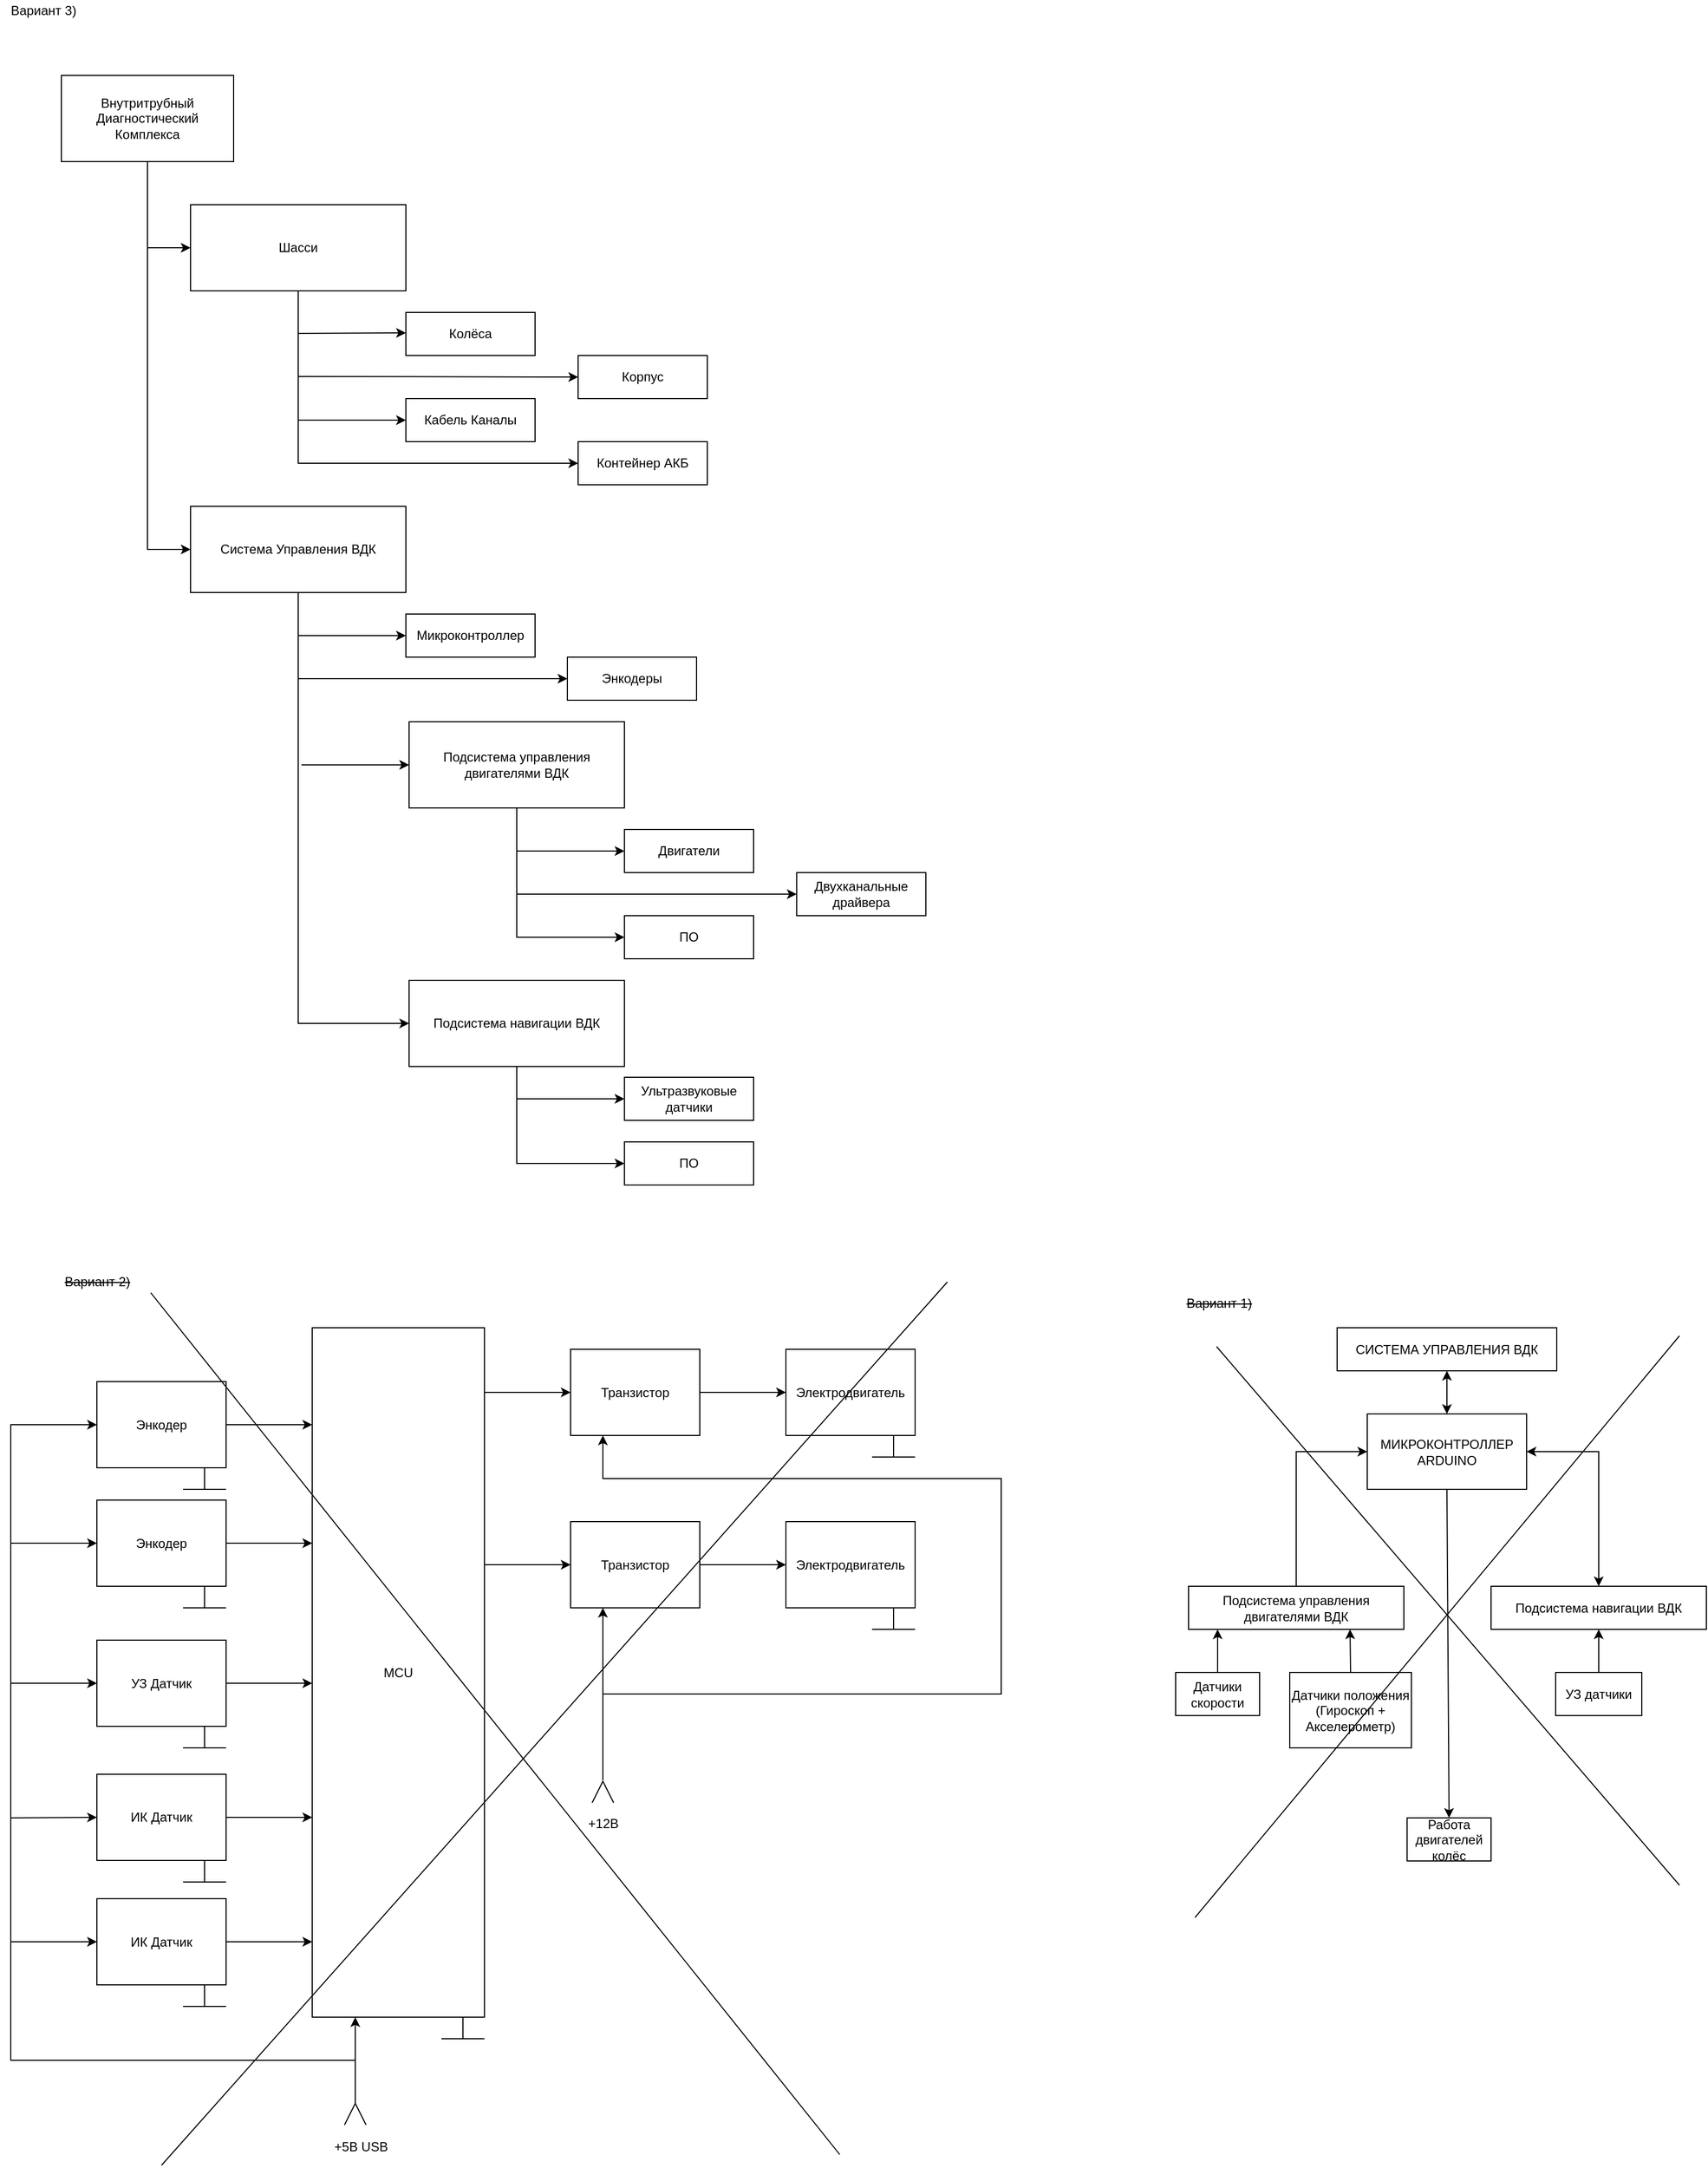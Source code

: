 <mxfile version="20.0.1" type="github">
  <diagram id="5dE5xkKQiMpUn0vgo6UY" name="Page-1">
    <mxGraphModel dx="2249" dy="1963" grid="1" gridSize="10" guides="1" tooltips="1" connect="1" arrows="1" fold="1" page="1" pageScale="1" pageWidth="827" pageHeight="1169" math="0" shadow="0">
      <root>
        <mxCell id="0" />
        <mxCell id="1" parent="0" />
        <mxCell id="9jfscR_lfVypMq8dOFOs-2" value="СИСТЕМА УПРАВЛЕНИЯ ВДК" style="rounded=0;whiteSpace=wrap;html=1;" parent="1" vertex="1">
          <mxGeometry x="432" y="72.5" width="204" height="40" as="geometry" />
        </mxCell>
        <mxCell id="9jfscR_lfVypMq8dOFOs-3" value="Подсистема управления двигателями ВДК" style="rounded=0;whiteSpace=wrap;html=1;" parent="1" vertex="1">
          <mxGeometry x="294" y="312.5" width="200" height="40" as="geometry" />
        </mxCell>
        <mxCell id="9jfscR_lfVypMq8dOFOs-4" value="Подсистема навигации ВДК" style="rounded=0;whiteSpace=wrap;html=1;" parent="1" vertex="1">
          <mxGeometry x="575" y="312.5" width="200" height="40" as="geometry" />
        </mxCell>
        <mxCell id="9jfscR_lfVypMq8dOFOs-8" value="Датчики скорости" style="rounded=0;whiteSpace=wrap;html=1;" parent="1" vertex="1">
          <mxGeometry x="282" y="392.5" width="78" height="40" as="geometry" />
        </mxCell>
        <mxCell id="9jfscR_lfVypMq8dOFOs-14" value="" style="endArrow=classic;html=1;rounded=0;entryX=0.25;entryY=1;entryDx=0;entryDy=0;exitX=0.5;exitY=0;exitDx=0;exitDy=0;" parent="1" source="9jfscR_lfVypMq8dOFOs-8" edge="1">
          <mxGeometry width="50" height="50" relative="1" as="geometry">
            <mxPoint x="299" y="445.5" as="sourcePoint" />
            <mxPoint x="321" y="352.5" as="targetPoint" />
          </mxGeometry>
        </mxCell>
        <mxCell id="9jfscR_lfVypMq8dOFOs-16" value="Датчики положения (Гироскоп + Акселерометр)" style="rounded=0;whiteSpace=wrap;html=1;" parent="1" vertex="1">
          <mxGeometry x="388" y="392.5" width="113" height="70" as="geometry" />
        </mxCell>
        <mxCell id="9jfscR_lfVypMq8dOFOs-19" value="" style="endArrow=classic;html=1;rounded=0;exitX=0.5;exitY=0;exitDx=0;exitDy=0;entryX=0.75;entryY=1;entryDx=0;entryDy=0;" parent="1" source="9jfscR_lfVypMq8dOFOs-16" target="9jfscR_lfVypMq8dOFOs-3" edge="1">
          <mxGeometry width="50" height="50" relative="1" as="geometry">
            <mxPoint x="793" y="403.5" as="sourcePoint" />
            <mxPoint x="404" y="382.5" as="targetPoint" />
            <Array as="points" />
          </mxGeometry>
        </mxCell>
        <mxCell id="9jfscR_lfVypMq8dOFOs-20" value="Работа двигателей колёс" style="rounded=0;whiteSpace=wrap;html=1;" parent="1" vertex="1">
          <mxGeometry x="497" y="527.5" width="78" height="40" as="geometry" />
        </mxCell>
        <mxCell id="9jfscR_lfVypMq8dOFOs-23" value="УЗ датчики" style="rounded=0;whiteSpace=wrap;html=1;" parent="1" vertex="1">
          <mxGeometry x="635" y="392.5" width="80" height="40" as="geometry" />
        </mxCell>
        <mxCell id="9jfscR_lfVypMq8dOFOs-24" value="" style="endArrow=classic;html=1;rounded=0;exitX=0.5;exitY=0;exitDx=0;exitDy=0;entryX=0.75;entryY=1;entryDx=0;entryDy=0;" parent="1" source="9jfscR_lfVypMq8dOFOs-23" edge="1">
          <mxGeometry width="50" height="50" relative="1" as="geometry">
            <mxPoint x="743" y="405.5" as="sourcePoint" />
            <mxPoint x="675" y="352.5" as="targetPoint" />
          </mxGeometry>
        </mxCell>
        <mxCell id="9jfscR_lfVypMq8dOFOs-32" value="МИКРОКОНТРОЛЛЕР ARDUINO" style="rounded=0;whiteSpace=wrap;html=1;" parent="1" vertex="1">
          <mxGeometry x="460" y="152.5" width="148" height="70" as="geometry" />
        </mxCell>
        <mxCell id="9jfscR_lfVypMq8dOFOs-33" value="" style="endArrow=classic;html=1;rounded=0;exitX=0.5;exitY=0;exitDx=0;exitDy=0;entryX=0;entryY=0.5;entryDx=0;entryDy=0;" parent="1" source="9jfscR_lfVypMq8dOFOs-3" target="9jfscR_lfVypMq8dOFOs-32" edge="1">
          <mxGeometry width="50" height="50" relative="1" as="geometry">
            <mxPoint x="392" y="312.5" as="sourcePoint" />
            <mxPoint x="442" y="262.5" as="targetPoint" />
            <Array as="points">
              <mxPoint x="394" y="187.5" />
            </Array>
          </mxGeometry>
        </mxCell>
        <mxCell id="9jfscR_lfVypMq8dOFOs-35" value="" style="endArrow=classic;startArrow=classic;html=1;rounded=0;entryX=1;entryY=0.5;entryDx=0;entryDy=0;exitX=0.5;exitY=0;exitDx=0;exitDy=0;" parent="1" source="9jfscR_lfVypMq8dOFOs-4" target="9jfscR_lfVypMq8dOFOs-32" edge="1">
          <mxGeometry width="50" height="50" relative="1" as="geometry">
            <mxPoint x="592" y="342.5" as="sourcePoint" />
            <mxPoint x="642" y="292.5" as="targetPoint" />
            <Array as="points">
              <mxPoint x="675" y="187.5" />
            </Array>
          </mxGeometry>
        </mxCell>
        <mxCell id="9jfscR_lfVypMq8dOFOs-36" value="" style="endArrow=classic;startArrow=classic;html=1;rounded=0;entryX=0.5;entryY=1;entryDx=0;entryDy=0;" parent="1" source="9jfscR_lfVypMq8dOFOs-32" target="9jfscR_lfVypMq8dOFOs-2" edge="1">
          <mxGeometry width="50" height="50" relative="1" as="geometry">
            <mxPoint x="592" y="342.5" as="sourcePoint" />
            <mxPoint x="642" y="292.5" as="targetPoint" />
          </mxGeometry>
        </mxCell>
        <mxCell id="9jfscR_lfVypMq8dOFOs-37" value="" style="endArrow=classic;html=1;rounded=0;exitX=0.5;exitY=1;exitDx=0;exitDy=0;entryX=0.5;entryY=0;entryDx=0;entryDy=0;" parent="1" source="9jfscR_lfVypMq8dOFOs-32" target="9jfscR_lfVypMq8dOFOs-20" edge="1">
          <mxGeometry width="50" height="50" relative="1" as="geometry">
            <mxPoint x="592" y="342.5" as="sourcePoint" />
            <mxPoint x="642" y="292.5" as="targetPoint" />
          </mxGeometry>
        </mxCell>
        <mxCell id="LsZMY1T1WmtSOBuxNTz7-1" value="MCU" style="rounded=0;whiteSpace=wrap;html=1;" parent="1" vertex="1">
          <mxGeometry x="-520" y="72.5" width="160" height="640" as="geometry" />
        </mxCell>
        <mxCell id="LsZMY1T1WmtSOBuxNTz7-2" value="Энкодер" style="rounded=0;whiteSpace=wrap;html=1;" parent="1" vertex="1">
          <mxGeometry x="-720" y="232.5" width="120" height="80" as="geometry" />
        </mxCell>
        <mxCell id="LsZMY1T1WmtSOBuxNTz7-4" value="УЗ Датчик" style="rounded=0;whiteSpace=wrap;html=1;" parent="1" vertex="1">
          <mxGeometry x="-720" y="362.5" width="120" height="80" as="geometry" />
        </mxCell>
        <mxCell id="LsZMY1T1WmtSOBuxNTz7-5" value="" style="endArrow=classic;html=1;rounded=0;exitX=1;exitY=0.5;exitDx=0;exitDy=0;" parent="1" source="LsZMY1T1WmtSOBuxNTz7-2" edge="1">
          <mxGeometry width="50" height="50" relative="1" as="geometry">
            <mxPoint x="-590" y="292.5" as="sourcePoint" />
            <mxPoint x="-520" y="272.5" as="targetPoint" />
          </mxGeometry>
        </mxCell>
        <mxCell id="LsZMY1T1WmtSOBuxNTz7-8" value="" style="endArrow=classic;html=1;rounded=0;exitX=1;exitY=0.5;exitDx=0;exitDy=0;" parent="1" source="LsZMY1T1WmtSOBuxNTz7-4" edge="1">
          <mxGeometry width="50" height="50" relative="1" as="geometry">
            <mxPoint x="-600" y="401.5" as="sourcePoint" />
            <mxPoint x="-520" y="402.5" as="targetPoint" />
          </mxGeometry>
        </mxCell>
        <mxCell id="LsZMY1T1WmtSOBuxNTz7-9" value="Транзистор" style="rounded=0;whiteSpace=wrap;html=1;" parent="1" vertex="1">
          <mxGeometry x="-280" y="252.5" width="120" height="80" as="geometry" />
        </mxCell>
        <mxCell id="LsZMY1T1WmtSOBuxNTz7-10" value="" style="endArrow=classic;html=1;rounded=0;entryX=0;entryY=0.5;entryDx=0;entryDy=0;exitX=1;exitY=0.5;exitDx=0;exitDy=0;" parent="1" target="LsZMY1T1WmtSOBuxNTz7-9" edge="1">
          <mxGeometry width="50" height="50" relative="1" as="geometry">
            <mxPoint x="-360" y="292.5" as="sourcePoint" />
            <mxPoint x="-280" y="292" as="targetPoint" />
          </mxGeometry>
        </mxCell>
        <mxCell id="LsZMY1T1WmtSOBuxNTz7-11" value="Электродвигатель" style="rounded=0;whiteSpace=wrap;html=1;" parent="1" vertex="1">
          <mxGeometry x="-80" y="252.5" width="120" height="80" as="geometry" />
        </mxCell>
        <mxCell id="LsZMY1T1WmtSOBuxNTz7-12" value="" style="endArrow=classic;html=1;rounded=0;entryX=0;entryY=0.5;entryDx=0;entryDy=0;exitX=1;exitY=0.5;exitDx=0;exitDy=0;" parent="1" source="LsZMY1T1WmtSOBuxNTz7-9" target="LsZMY1T1WmtSOBuxNTz7-11" edge="1">
          <mxGeometry width="50" height="50" relative="1" as="geometry">
            <mxPoint x="-170" y="262.5" as="sourcePoint" />
            <mxPoint x="-80" y="292" as="targetPoint" />
          </mxGeometry>
        </mxCell>
        <mxCell id="LsZMY1T1WmtSOBuxNTz7-17" value="" style="endArrow=none;html=1;rounded=0;entryX=0.25;entryY=1;entryDx=0;entryDy=0;" parent="1" edge="1">
          <mxGeometry width="50" height="50" relative="1" as="geometry">
            <mxPoint x="-600" y="462.5" as="sourcePoint" />
            <mxPoint x="-620" y="442.5" as="targetPoint" />
            <Array as="points">
              <mxPoint x="-640" y="462.5" />
              <mxPoint x="-620" y="462.5" />
            </Array>
          </mxGeometry>
        </mxCell>
        <mxCell id="LsZMY1T1WmtSOBuxNTz7-18" value="" style="endArrow=none;html=1;rounded=0;entryX=0.25;entryY=1;entryDx=0;entryDy=0;" parent="1" edge="1">
          <mxGeometry width="50" height="50" relative="1" as="geometry">
            <mxPoint x="-600" y="332.5" as="sourcePoint" />
            <mxPoint x="-620" y="312.5" as="targetPoint" />
            <Array as="points">
              <mxPoint x="-640" y="332.5" />
              <mxPoint x="-620" y="332.5" />
            </Array>
          </mxGeometry>
        </mxCell>
        <mxCell id="LsZMY1T1WmtSOBuxNTz7-22" value="" style="endArrow=none;html=1;rounded=0;entryX=0.25;entryY=1;entryDx=0;entryDy=0;" parent="1" edge="1">
          <mxGeometry width="50" height="50" relative="1" as="geometry">
            <mxPoint x="-360" y="732.5" as="sourcePoint" />
            <mxPoint x="-380" y="712.5" as="targetPoint" />
            <Array as="points">
              <mxPoint x="-400" y="732.5" />
              <mxPoint x="-380" y="732.5" />
            </Array>
          </mxGeometry>
        </mxCell>
        <mxCell id="LsZMY1T1WmtSOBuxNTz7-23" value="" style="endArrow=none;html=1;rounded=0;entryX=0.25;entryY=1;entryDx=0;entryDy=0;" parent="1" edge="1">
          <mxGeometry width="50" height="50" relative="1" as="geometry">
            <mxPoint x="40" y="352.5" as="sourcePoint" />
            <mxPoint x="20" y="332.5" as="targetPoint" />
            <Array as="points">
              <mxPoint y="352.5" />
              <mxPoint x="20" y="352.5" />
            </Array>
          </mxGeometry>
        </mxCell>
        <mxCell id="LsZMY1T1WmtSOBuxNTz7-36" value="" style="endArrow=none;html=1;rounded=0;" parent="1" edge="1">
          <mxGeometry width="50" height="50" relative="1" as="geometry">
            <mxPoint x="-490" y="812.5" as="sourcePoint" />
            <mxPoint x="-470" y="812.5" as="targetPoint" />
            <Array as="points">
              <mxPoint x="-480" y="792.5" />
            </Array>
          </mxGeometry>
        </mxCell>
        <mxCell id="LsZMY1T1WmtSOBuxNTz7-37" value="+5В USB" style="text;html=1;align=center;verticalAlign=middle;resizable=0;points=[];autosize=1;strokeColor=none;fillColor=none;" parent="1" vertex="1">
          <mxGeometry x="-510" y="822.5" width="70" height="20" as="geometry" />
        </mxCell>
        <mxCell id="LsZMY1T1WmtSOBuxNTz7-38" value="+12В" style="text;html=1;align=center;verticalAlign=middle;resizable=0;points=[];autosize=1;strokeColor=none;fillColor=none;" parent="1" vertex="1">
          <mxGeometry x="-270" y="522.5" width="40" height="20" as="geometry" />
        </mxCell>
        <mxCell id="LsZMY1T1WmtSOBuxNTz7-39" value="" style="endArrow=none;html=1;rounded=0;" parent="1" edge="1">
          <mxGeometry width="50" height="50" relative="1" as="geometry">
            <mxPoint x="-260" y="513.5" as="sourcePoint" />
            <mxPoint x="-240" y="513.5" as="targetPoint" />
            <Array as="points">
              <mxPoint x="-250" y="493.5" />
            </Array>
          </mxGeometry>
        </mxCell>
        <mxCell id="LsZMY1T1WmtSOBuxNTz7-41" value="" style="endArrow=classic;html=1;rounded=0;entryX=0.25;entryY=1;entryDx=0;entryDy=0;" parent="1" target="LsZMY1T1WmtSOBuxNTz7-9" edge="1">
          <mxGeometry width="50" height="50" relative="1" as="geometry">
            <mxPoint x="-250" y="492.5" as="sourcePoint" />
            <mxPoint x="-210" y="352.5" as="targetPoint" />
          </mxGeometry>
        </mxCell>
        <mxCell id="LsZMY1T1WmtSOBuxNTz7-42" value="&lt;strike&gt;Вариант 2)&lt;/strike&gt;" style="text;html=1;align=center;verticalAlign=middle;resizable=0;points=[];autosize=1;strokeColor=none;fillColor=none;" parent="1" vertex="1">
          <mxGeometry x="-760" y="20" width="80" height="20" as="geometry" />
        </mxCell>
        <mxCell id="LsZMY1T1WmtSOBuxNTz7-43" value="&lt;strike&gt;Вариант 1)&lt;/strike&gt;" style="text;html=1;align=center;verticalAlign=middle;resizable=0;points=[];autosize=1;strokeColor=none;fillColor=none;" parent="1" vertex="1">
          <mxGeometry x="282" y="40" width="80" height="20" as="geometry" />
        </mxCell>
        <mxCell id="LsZMY1T1WmtSOBuxNTz7-44" value="Транзистор" style="rounded=0;whiteSpace=wrap;html=1;" parent="1" vertex="1">
          <mxGeometry x="-280" y="92.5" width="120" height="80" as="geometry" />
        </mxCell>
        <mxCell id="LsZMY1T1WmtSOBuxNTz7-45" value="" style="endArrow=classic;html=1;rounded=0;entryX=0;entryY=0.5;entryDx=0;entryDy=0;exitX=1;exitY=0.5;exitDx=0;exitDy=0;" parent="1" target="LsZMY1T1WmtSOBuxNTz7-44" edge="1">
          <mxGeometry width="50" height="50" relative="1" as="geometry">
            <mxPoint x="-360" y="132.5" as="sourcePoint" />
            <mxPoint x="-280" y="132" as="targetPoint" />
          </mxGeometry>
        </mxCell>
        <mxCell id="LsZMY1T1WmtSOBuxNTz7-46" value="Электродвигатель" style="rounded=0;whiteSpace=wrap;html=1;" parent="1" vertex="1">
          <mxGeometry x="-80" y="92.5" width="120" height="80" as="geometry" />
        </mxCell>
        <mxCell id="LsZMY1T1WmtSOBuxNTz7-47" value="" style="endArrow=classic;html=1;rounded=0;entryX=0;entryY=0.5;entryDx=0;entryDy=0;exitX=1;exitY=0.5;exitDx=0;exitDy=0;" parent="1" source="LsZMY1T1WmtSOBuxNTz7-44" target="LsZMY1T1WmtSOBuxNTz7-46" edge="1">
          <mxGeometry width="50" height="50" relative="1" as="geometry">
            <mxPoint x="-170" y="102.5" as="sourcePoint" />
            <mxPoint x="-80" y="132" as="targetPoint" />
          </mxGeometry>
        </mxCell>
        <mxCell id="LsZMY1T1WmtSOBuxNTz7-48" value="" style="endArrow=none;html=1;rounded=0;entryX=0.25;entryY=1;entryDx=0;entryDy=0;" parent="1" edge="1">
          <mxGeometry width="50" height="50" relative="1" as="geometry">
            <mxPoint x="40" y="192.5" as="sourcePoint" />
            <mxPoint x="20" y="172.5" as="targetPoint" />
            <Array as="points">
              <mxPoint y="192.5" />
              <mxPoint x="20" y="192.5" />
            </Array>
          </mxGeometry>
        </mxCell>
        <mxCell id="LsZMY1T1WmtSOBuxNTz7-50" value="" style="endArrow=classic;html=1;rounded=0;entryX=0.25;entryY=1;entryDx=0;entryDy=0;" parent="1" target="LsZMY1T1WmtSOBuxNTz7-44" edge="1">
          <mxGeometry width="50" height="50" relative="1" as="geometry">
            <mxPoint x="-250" y="412.5" as="sourcePoint" />
            <mxPoint x="160" y="412.5" as="targetPoint" />
            <Array as="points">
              <mxPoint x="120" y="412.5" />
              <mxPoint x="120" y="212.5" />
              <mxPoint x="-250" y="212.5" />
            </Array>
          </mxGeometry>
        </mxCell>
        <mxCell id="LsZMY1T1WmtSOBuxNTz7-53" value="Энкодер" style="rounded=0;whiteSpace=wrap;html=1;" parent="1" vertex="1">
          <mxGeometry x="-720" y="122.5" width="120" height="80" as="geometry" />
        </mxCell>
        <mxCell id="LsZMY1T1WmtSOBuxNTz7-54" value="" style="endArrow=classic;html=1;rounded=0;exitX=1;exitY=0.5;exitDx=0;exitDy=0;" parent="1" source="LsZMY1T1WmtSOBuxNTz7-53" edge="1">
          <mxGeometry width="50" height="50" relative="1" as="geometry">
            <mxPoint x="-590" y="182.5" as="sourcePoint" />
            <mxPoint x="-520" y="162.5" as="targetPoint" />
          </mxGeometry>
        </mxCell>
        <mxCell id="LsZMY1T1WmtSOBuxNTz7-55" value="" style="endArrow=none;html=1;rounded=0;entryX=0.25;entryY=1;entryDx=0;entryDy=0;" parent="1" edge="1">
          <mxGeometry width="50" height="50" relative="1" as="geometry">
            <mxPoint x="-600" y="222.5" as="sourcePoint" />
            <mxPoint x="-620" y="202.5" as="targetPoint" />
            <Array as="points">
              <mxPoint x="-640" y="222.5" />
              <mxPoint x="-620" y="222.5" />
            </Array>
          </mxGeometry>
        </mxCell>
        <mxCell id="LsZMY1T1WmtSOBuxNTz7-56" value="ИК Датчик" style="rounded=0;whiteSpace=wrap;html=1;" parent="1" vertex="1">
          <mxGeometry x="-720" y="487" width="120" height="80" as="geometry" />
        </mxCell>
        <mxCell id="LsZMY1T1WmtSOBuxNTz7-57" value="" style="endArrow=classic;html=1;rounded=0;exitX=1;exitY=0.5;exitDx=0;exitDy=0;" parent="1" source="LsZMY1T1WmtSOBuxNTz7-56" edge="1">
          <mxGeometry width="50" height="50" relative="1" as="geometry">
            <mxPoint x="-600" y="526" as="sourcePoint" />
            <mxPoint x="-520" y="527" as="targetPoint" />
          </mxGeometry>
        </mxCell>
        <mxCell id="LsZMY1T1WmtSOBuxNTz7-58" value="" style="endArrow=none;html=1;rounded=0;entryX=0.25;entryY=1;entryDx=0;entryDy=0;" parent="1" edge="1">
          <mxGeometry width="50" height="50" relative="1" as="geometry">
            <mxPoint x="-600" y="587" as="sourcePoint" />
            <mxPoint x="-620" y="567" as="targetPoint" />
            <Array as="points">
              <mxPoint x="-640" y="587" />
              <mxPoint x="-620" y="587" />
            </Array>
          </mxGeometry>
        </mxCell>
        <mxCell id="LsZMY1T1WmtSOBuxNTz7-59" value="ИК Датчик" style="rounded=0;whiteSpace=wrap;html=1;" parent="1" vertex="1">
          <mxGeometry x="-720" y="602.5" width="120" height="80" as="geometry" />
        </mxCell>
        <mxCell id="LsZMY1T1WmtSOBuxNTz7-60" value="" style="endArrow=classic;html=1;rounded=0;exitX=1;exitY=0.5;exitDx=0;exitDy=0;" parent="1" source="LsZMY1T1WmtSOBuxNTz7-59" edge="1">
          <mxGeometry width="50" height="50" relative="1" as="geometry">
            <mxPoint x="-600" y="641.5" as="sourcePoint" />
            <mxPoint x="-520" y="642.5" as="targetPoint" />
          </mxGeometry>
        </mxCell>
        <mxCell id="LsZMY1T1WmtSOBuxNTz7-61" value="" style="endArrow=none;html=1;rounded=0;entryX=0.25;entryY=1;entryDx=0;entryDy=0;" parent="1" edge="1">
          <mxGeometry width="50" height="50" relative="1" as="geometry">
            <mxPoint x="-600" y="702.5" as="sourcePoint" />
            <mxPoint x="-620" y="682.5" as="targetPoint" />
            <Array as="points">
              <mxPoint x="-640" y="702.5" />
              <mxPoint x="-620" y="702.5" />
            </Array>
          </mxGeometry>
        </mxCell>
        <mxCell id="LsZMY1T1WmtSOBuxNTz7-62" value="" style="endArrow=classic;html=1;rounded=0;entryX=0.25;entryY=1;entryDx=0;entryDy=0;" parent="1" target="LsZMY1T1WmtSOBuxNTz7-1" edge="1">
          <mxGeometry width="50" height="50" relative="1" as="geometry">
            <mxPoint x="-480" y="792.5" as="sourcePoint" />
            <mxPoint x="-330" y="582.5" as="targetPoint" />
          </mxGeometry>
        </mxCell>
        <mxCell id="LsZMY1T1WmtSOBuxNTz7-63" value="" style="endArrow=classic;html=1;rounded=0;entryX=0;entryY=0.5;entryDx=0;entryDy=0;" parent="1" target="LsZMY1T1WmtSOBuxNTz7-53" edge="1">
          <mxGeometry width="50" height="50" relative="1" as="geometry">
            <mxPoint x="-480" y="752.5" as="sourcePoint" />
            <mxPoint x="-810" y="722.5" as="targetPoint" />
            <Array as="points">
              <mxPoint x="-800" y="752.5" />
              <mxPoint x="-800" y="162.5" />
            </Array>
          </mxGeometry>
        </mxCell>
        <mxCell id="LsZMY1T1WmtSOBuxNTz7-65" value="" style="endArrow=classic;html=1;rounded=0;entryX=0;entryY=0.5;entryDx=0;entryDy=0;" parent="1" target="LsZMY1T1WmtSOBuxNTz7-2" edge="1">
          <mxGeometry width="50" height="50" relative="1" as="geometry">
            <mxPoint x="-800" y="272.5" as="sourcePoint" />
            <mxPoint x="-330" y="502.5" as="targetPoint" />
          </mxGeometry>
        </mxCell>
        <mxCell id="LsZMY1T1WmtSOBuxNTz7-67" value="" style="endArrow=classic;html=1;rounded=0;entryX=0;entryY=0.5;entryDx=0;entryDy=0;" parent="1" target="LsZMY1T1WmtSOBuxNTz7-4" edge="1">
          <mxGeometry width="50" height="50" relative="1" as="geometry">
            <mxPoint x="-800" y="402.5" as="sourcePoint" />
            <mxPoint x="-330" y="462.5" as="targetPoint" />
          </mxGeometry>
        </mxCell>
        <mxCell id="LsZMY1T1WmtSOBuxNTz7-68" value="" style="endArrow=classic;html=1;rounded=0;entryX=0;entryY=0.5;entryDx=0;entryDy=0;" parent="1" target="LsZMY1T1WmtSOBuxNTz7-59" edge="1">
          <mxGeometry width="50" height="50" relative="1" as="geometry">
            <mxPoint x="-800" y="642.5" as="sourcePoint" />
            <mxPoint x="-330" y="392.5" as="targetPoint" />
          </mxGeometry>
        </mxCell>
        <mxCell id="LsZMY1T1WmtSOBuxNTz7-69" value="" style="endArrow=classic;html=1;rounded=0;entryX=0;entryY=0.5;entryDx=0;entryDy=0;" parent="1" target="LsZMY1T1WmtSOBuxNTz7-56" edge="1">
          <mxGeometry width="50" height="50" relative="1" as="geometry">
            <mxPoint x="-800" y="527.5" as="sourcePoint" />
            <mxPoint x="-330" y="392.5" as="targetPoint" />
          </mxGeometry>
        </mxCell>
        <mxCell id="LsZMY1T1WmtSOBuxNTz7-70" value="" style="endArrow=none;html=1;rounded=0;" parent="1" edge="1">
          <mxGeometry width="50" height="50" relative="1" as="geometry">
            <mxPoint x="750" y="590" as="sourcePoint" />
            <mxPoint x="320" y="90" as="targetPoint" />
          </mxGeometry>
        </mxCell>
        <mxCell id="LsZMY1T1WmtSOBuxNTz7-71" value="" style="endArrow=none;html=1;rounded=0;" parent="1" edge="1">
          <mxGeometry width="50" height="50" relative="1" as="geometry">
            <mxPoint x="300" y="620" as="sourcePoint" />
            <mxPoint x="750" y="80" as="targetPoint" />
          </mxGeometry>
        </mxCell>
        <mxCell id="iKRWtwtgqfNoJF-iqgra-1" value="Внутритрубный&lt;br&gt;Диагностический&lt;br&gt;Комплекса" style="rounded=0;whiteSpace=wrap;html=1;" parent="1" vertex="1">
          <mxGeometry x="-753" y="-1090" width="160" height="80" as="geometry" />
        </mxCell>
        <mxCell id="iKRWtwtgqfNoJF-iqgra-2" value="Шасси" style="rounded=0;whiteSpace=wrap;html=1;" parent="1" vertex="1">
          <mxGeometry x="-633" y="-970" width="200" height="80" as="geometry" />
        </mxCell>
        <mxCell id="iKRWtwtgqfNoJF-iqgra-3" value="Подсистема управления &lt;br&gt;двигателями ВДК" style="rounded=0;whiteSpace=wrap;html=1;" parent="1" vertex="1">
          <mxGeometry x="-430" y="-490" width="200" height="80" as="geometry" />
        </mxCell>
        <mxCell id="iKRWtwtgqfNoJF-iqgra-4" value="Система Управления ВДК" style="rounded=0;whiteSpace=wrap;html=1;" parent="1" vertex="1">
          <mxGeometry x="-633" y="-690" width="200" height="80" as="geometry" />
        </mxCell>
        <mxCell id="iKRWtwtgqfNoJF-iqgra-5" value="" style="endArrow=classic;html=1;rounded=0;exitX=0.5;exitY=1;exitDx=0;exitDy=0;entryX=0;entryY=0.5;entryDx=0;entryDy=0;" parent="1" source="iKRWtwtgqfNoJF-iqgra-1" target="iKRWtwtgqfNoJF-iqgra-4" edge="1">
          <mxGeometry width="50" height="50" relative="1" as="geometry">
            <mxPoint x="-53" y="-800" as="sourcePoint" />
            <mxPoint x="-3" y="-850" as="targetPoint" />
            <Array as="points">
              <mxPoint x="-673" y="-650" />
            </Array>
          </mxGeometry>
        </mxCell>
        <mxCell id="iKRWtwtgqfNoJF-iqgra-6" value="Колёса" style="rounded=0;whiteSpace=wrap;html=1;" parent="1" vertex="1">
          <mxGeometry x="-433" y="-870" width="120" height="40" as="geometry" />
        </mxCell>
        <mxCell id="iKRWtwtgqfNoJF-iqgra-7" value="Корпус" style="rounded=0;whiteSpace=wrap;html=1;" parent="1" vertex="1">
          <mxGeometry x="-273" y="-830" width="120" height="40" as="geometry" />
        </mxCell>
        <mxCell id="iKRWtwtgqfNoJF-iqgra-12" value="Контейнер АКБ" style="rounded=0;whiteSpace=wrap;html=1;" parent="1" vertex="1">
          <mxGeometry x="-273" y="-750" width="120" height="40" as="geometry" />
        </mxCell>
        <mxCell id="iKRWtwtgqfNoJF-iqgra-14" value="Кабель Каналы" style="rounded=0;whiteSpace=wrap;html=1;" parent="1" vertex="1">
          <mxGeometry x="-433" y="-790" width="120" height="40" as="geometry" />
        </mxCell>
        <mxCell id="iKRWtwtgqfNoJF-iqgra-15" value="" style="endArrow=classic;html=1;rounded=0;exitX=0.5;exitY=1;exitDx=0;exitDy=0;entryX=0;entryY=0.5;entryDx=0;entryDy=0;" parent="1" source="iKRWtwtgqfNoJF-iqgra-2" target="iKRWtwtgqfNoJF-iqgra-12" edge="1">
          <mxGeometry width="50" height="50" relative="1" as="geometry">
            <mxPoint x="-533" y="-830" as="sourcePoint" />
            <mxPoint x="-413" y="-610" as="targetPoint" />
            <Array as="points">
              <mxPoint x="-533" y="-730" />
            </Array>
          </mxGeometry>
        </mxCell>
        <mxCell id="iKRWtwtgqfNoJF-iqgra-16" value="" style="endArrow=classic;html=1;rounded=0;entryX=0;entryY=0.5;entryDx=0;entryDy=0;" parent="1" target="iKRWtwtgqfNoJF-iqgra-14" edge="1">
          <mxGeometry width="50" height="50" relative="1" as="geometry">
            <mxPoint x="-533" y="-770" as="sourcePoint" />
            <mxPoint x="-263" y="-600" as="targetPoint" />
          </mxGeometry>
        </mxCell>
        <mxCell id="iKRWtwtgqfNoJF-iqgra-18" value="" style="endArrow=classic;html=1;rounded=0;entryX=0;entryY=0.5;entryDx=0;entryDy=0;" parent="1" target="iKRWtwtgqfNoJF-iqgra-7" edge="1">
          <mxGeometry width="50" height="50" relative="1" as="geometry">
            <mxPoint x="-533" y="-810.53" as="sourcePoint" />
            <mxPoint x="-453" y="-810.53" as="targetPoint" />
          </mxGeometry>
        </mxCell>
        <mxCell id="iKRWtwtgqfNoJF-iqgra-19" value="" style="endArrow=classic;html=1;rounded=0;" parent="1" edge="1">
          <mxGeometry width="50" height="50" relative="1" as="geometry">
            <mxPoint x="-533" y="-850.53" as="sourcePoint" />
            <mxPoint x="-433" y="-851" as="targetPoint" />
          </mxGeometry>
        </mxCell>
        <mxCell id="iKRWtwtgqfNoJF-iqgra-20" value="" style="endArrow=classic;html=1;rounded=0;entryX=0;entryY=0.5;entryDx=0;entryDy=0;" parent="1" target="iKRWtwtgqfNoJF-iqgra-2" edge="1">
          <mxGeometry width="50" height="50" relative="1" as="geometry">
            <mxPoint x="-673" y="-930" as="sourcePoint" />
            <mxPoint x="-413" y="-510" as="targetPoint" />
          </mxGeometry>
        </mxCell>
        <mxCell id="iKRWtwtgqfNoJF-iqgra-21" value="Микроконтроллер" style="rounded=0;whiteSpace=wrap;html=1;" parent="1" vertex="1">
          <mxGeometry x="-433" y="-590" width="120" height="40" as="geometry" />
        </mxCell>
        <mxCell id="iKRWtwtgqfNoJF-iqgra-24" value="Энкодеры" style="rounded=0;whiteSpace=wrap;html=1;" parent="1" vertex="1">
          <mxGeometry x="-283" y="-550" width="120" height="40" as="geometry" />
        </mxCell>
        <mxCell id="iKRWtwtgqfNoJF-iqgra-25" value="Ультразвуковые датчики" style="rounded=0;whiteSpace=wrap;html=1;" parent="1" vertex="1">
          <mxGeometry x="-230" y="-160" width="120" height="40" as="geometry" />
        </mxCell>
        <mxCell id="iKRWtwtgqfNoJF-iqgra-26" value="ПО" style="rounded=0;whiteSpace=wrap;html=1;" parent="1" vertex="1">
          <mxGeometry x="-230" y="-310" width="120" height="40" as="geometry" />
        </mxCell>
        <mxCell id="iKRWtwtgqfNoJF-iqgra-27" value="" style="endArrow=classic;html=1;rounded=0;" parent="1" edge="1">
          <mxGeometry width="50" height="50" relative="1" as="geometry">
            <mxPoint x="-533" y="-530" as="sourcePoint" />
            <mxPoint x="-283" y="-530" as="targetPoint" />
          </mxGeometry>
        </mxCell>
        <mxCell id="iKRWtwtgqfNoJF-iqgra-29" value="" style="endArrow=classic;html=1;rounded=0;entryX=0;entryY=0.5;entryDx=0;entryDy=0;" parent="1" target="iKRWtwtgqfNoJF-iqgra-21" edge="1">
          <mxGeometry width="50" height="50" relative="1" as="geometry">
            <mxPoint x="-533" y="-570" as="sourcePoint" />
            <mxPoint x="-93" y="-510" as="targetPoint" />
          </mxGeometry>
        </mxCell>
        <mxCell id="iKRWtwtgqfNoJF-iqgra-30" value="Подсистема навигации ВДК" style="rounded=0;whiteSpace=wrap;html=1;" parent="1" vertex="1">
          <mxGeometry x="-430" y="-250" width="200" height="80" as="geometry" />
        </mxCell>
        <mxCell id="iKRWtwtgqfNoJF-iqgra-33" value="ПО" style="rounded=0;whiteSpace=wrap;html=1;" parent="1" vertex="1">
          <mxGeometry x="-230" y="-100" width="120" height="40" as="geometry" />
        </mxCell>
        <mxCell id="iKRWtwtgqfNoJF-iqgra-37" value="" style="endArrow=classic;html=1;rounded=0;entryX=0;entryY=0.5;entryDx=0;entryDy=0;" parent="1" target="iKRWtwtgqfNoJF-iqgra-3" edge="1">
          <mxGeometry width="50" height="50" relative="1" as="geometry">
            <mxPoint x="-530" y="-450" as="sourcePoint" />
            <mxPoint x="-20" y="-690" as="targetPoint" />
          </mxGeometry>
        </mxCell>
        <mxCell id="iKRWtwtgqfNoJF-iqgra-39" value="" style="endArrow=classic;html=1;rounded=0;exitX=0.5;exitY=1;exitDx=0;exitDy=0;entryX=0;entryY=0.5;entryDx=0;entryDy=0;" parent="1" source="iKRWtwtgqfNoJF-iqgra-3" target="iKRWtwtgqfNoJF-iqgra-26" edge="1">
          <mxGeometry width="50" height="50" relative="1" as="geometry">
            <mxPoint x="-70" y="-340" as="sourcePoint" />
            <mxPoint x="-20" y="-390" as="targetPoint" />
            <Array as="points">
              <mxPoint x="-330" y="-290" />
            </Array>
          </mxGeometry>
        </mxCell>
        <mxCell id="iKRWtwtgqfNoJF-iqgra-40" value="" style="endArrow=classic;html=1;rounded=0;entryX=0;entryY=0.5;entryDx=0;entryDy=0;" parent="1" target="iKRWtwtgqfNoJF-iqgra-25" edge="1">
          <mxGeometry width="50" height="50" relative="1" as="geometry">
            <mxPoint x="-330" y="-140" as="sourcePoint" />
            <mxPoint x="-260" y="-130" as="targetPoint" />
          </mxGeometry>
        </mxCell>
        <mxCell id="iKRWtwtgqfNoJF-iqgra-43" value="" style="endArrow=classic;html=1;rounded=0;exitX=0.5;exitY=1;exitDx=0;exitDy=0;entryX=0;entryY=0.5;entryDx=0;entryDy=0;" parent="1" source="iKRWtwtgqfNoJF-iqgra-30" target="iKRWtwtgqfNoJF-iqgra-33" edge="1">
          <mxGeometry width="50" height="50" relative="1" as="geometry">
            <mxPoint x="-70" y="-470" as="sourcePoint" />
            <mxPoint x="-20" y="-520" as="targetPoint" />
            <Array as="points">
              <mxPoint x="-330" y="-80" />
            </Array>
          </mxGeometry>
        </mxCell>
        <mxCell id="iKRWtwtgqfNoJF-iqgra-46" value="" style="endArrow=classic;html=1;rounded=0;exitX=0.5;exitY=1;exitDx=0;exitDy=0;entryX=0;entryY=0.5;entryDx=0;entryDy=0;" parent="1" source="iKRWtwtgqfNoJF-iqgra-4" target="iKRWtwtgqfNoJF-iqgra-30" edge="1">
          <mxGeometry width="50" height="50" relative="1" as="geometry">
            <mxPoint x="-73" y="-450" as="sourcePoint" />
            <mxPoint x="-23" y="-500" as="targetPoint" />
            <Array as="points">
              <mxPoint x="-533" y="-210" />
            </Array>
          </mxGeometry>
        </mxCell>
        <mxCell id="iKRWtwtgqfNoJF-iqgra-44" value="Двигатели" style="rounded=0;whiteSpace=wrap;html=1;" parent="1" vertex="1">
          <mxGeometry x="-230" y="-390" width="120" height="40" as="geometry" />
        </mxCell>
        <mxCell id="iKRWtwtgqfNoJF-iqgra-48" value="" style="endArrow=classic;html=1;rounded=0;entryX=0;entryY=0.5;entryDx=0;entryDy=0;" parent="1" target="iKRWtwtgqfNoJF-iqgra-44" edge="1">
          <mxGeometry width="50" height="50" relative="1" as="geometry">
            <mxPoint x="-330" y="-370" as="sourcePoint" />
            <mxPoint x="10" y="-160" as="targetPoint" />
          </mxGeometry>
        </mxCell>
        <mxCell id="iKRWtwtgqfNoJF-iqgra-49" value="" style="endArrow=classic;html=1;rounded=0;" parent="1" edge="1">
          <mxGeometry width="50" height="50" relative="1" as="geometry">
            <mxPoint x="-330" y="-330" as="sourcePoint" />
            <mxPoint x="-70" y="-330" as="targetPoint" />
          </mxGeometry>
        </mxCell>
        <mxCell id="iKRWtwtgqfNoJF-iqgra-50" value="Двухканальные драйвера" style="rounded=0;whiteSpace=wrap;html=1;" parent="1" vertex="1">
          <mxGeometry x="-70" y="-350" width="120" height="40" as="geometry" />
        </mxCell>
        <mxCell id="iKRWtwtgqfNoJF-iqgra-51" value="" style="endArrow=none;html=1;rounded=0;" parent="1" edge="1">
          <mxGeometry width="50" height="50" relative="1" as="geometry">
            <mxPoint x="-670" y="40" as="sourcePoint" />
            <mxPoint x="-30" y="840" as="targetPoint" />
          </mxGeometry>
        </mxCell>
        <mxCell id="iKRWtwtgqfNoJF-iqgra-52" value="" style="endArrow=none;html=1;rounded=0;" parent="1" edge="1">
          <mxGeometry width="50" height="50" relative="1" as="geometry">
            <mxPoint x="-660" y="850" as="sourcePoint" />
            <mxPoint x="70" y="30" as="targetPoint" />
          </mxGeometry>
        </mxCell>
        <mxCell id="iKRWtwtgqfNoJF-iqgra-53" value="Вариант 3)" style="text;html=1;align=center;verticalAlign=middle;resizable=0;points=[];autosize=1;strokeColor=none;fillColor=none;" parent="1" vertex="1">
          <mxGeometry x="-810" y="-1160" width="80" height="20" as="geometry" />
        </mxCell>
      </root>
    </mxGraphModel>
  </diagram>
</mxfile>
